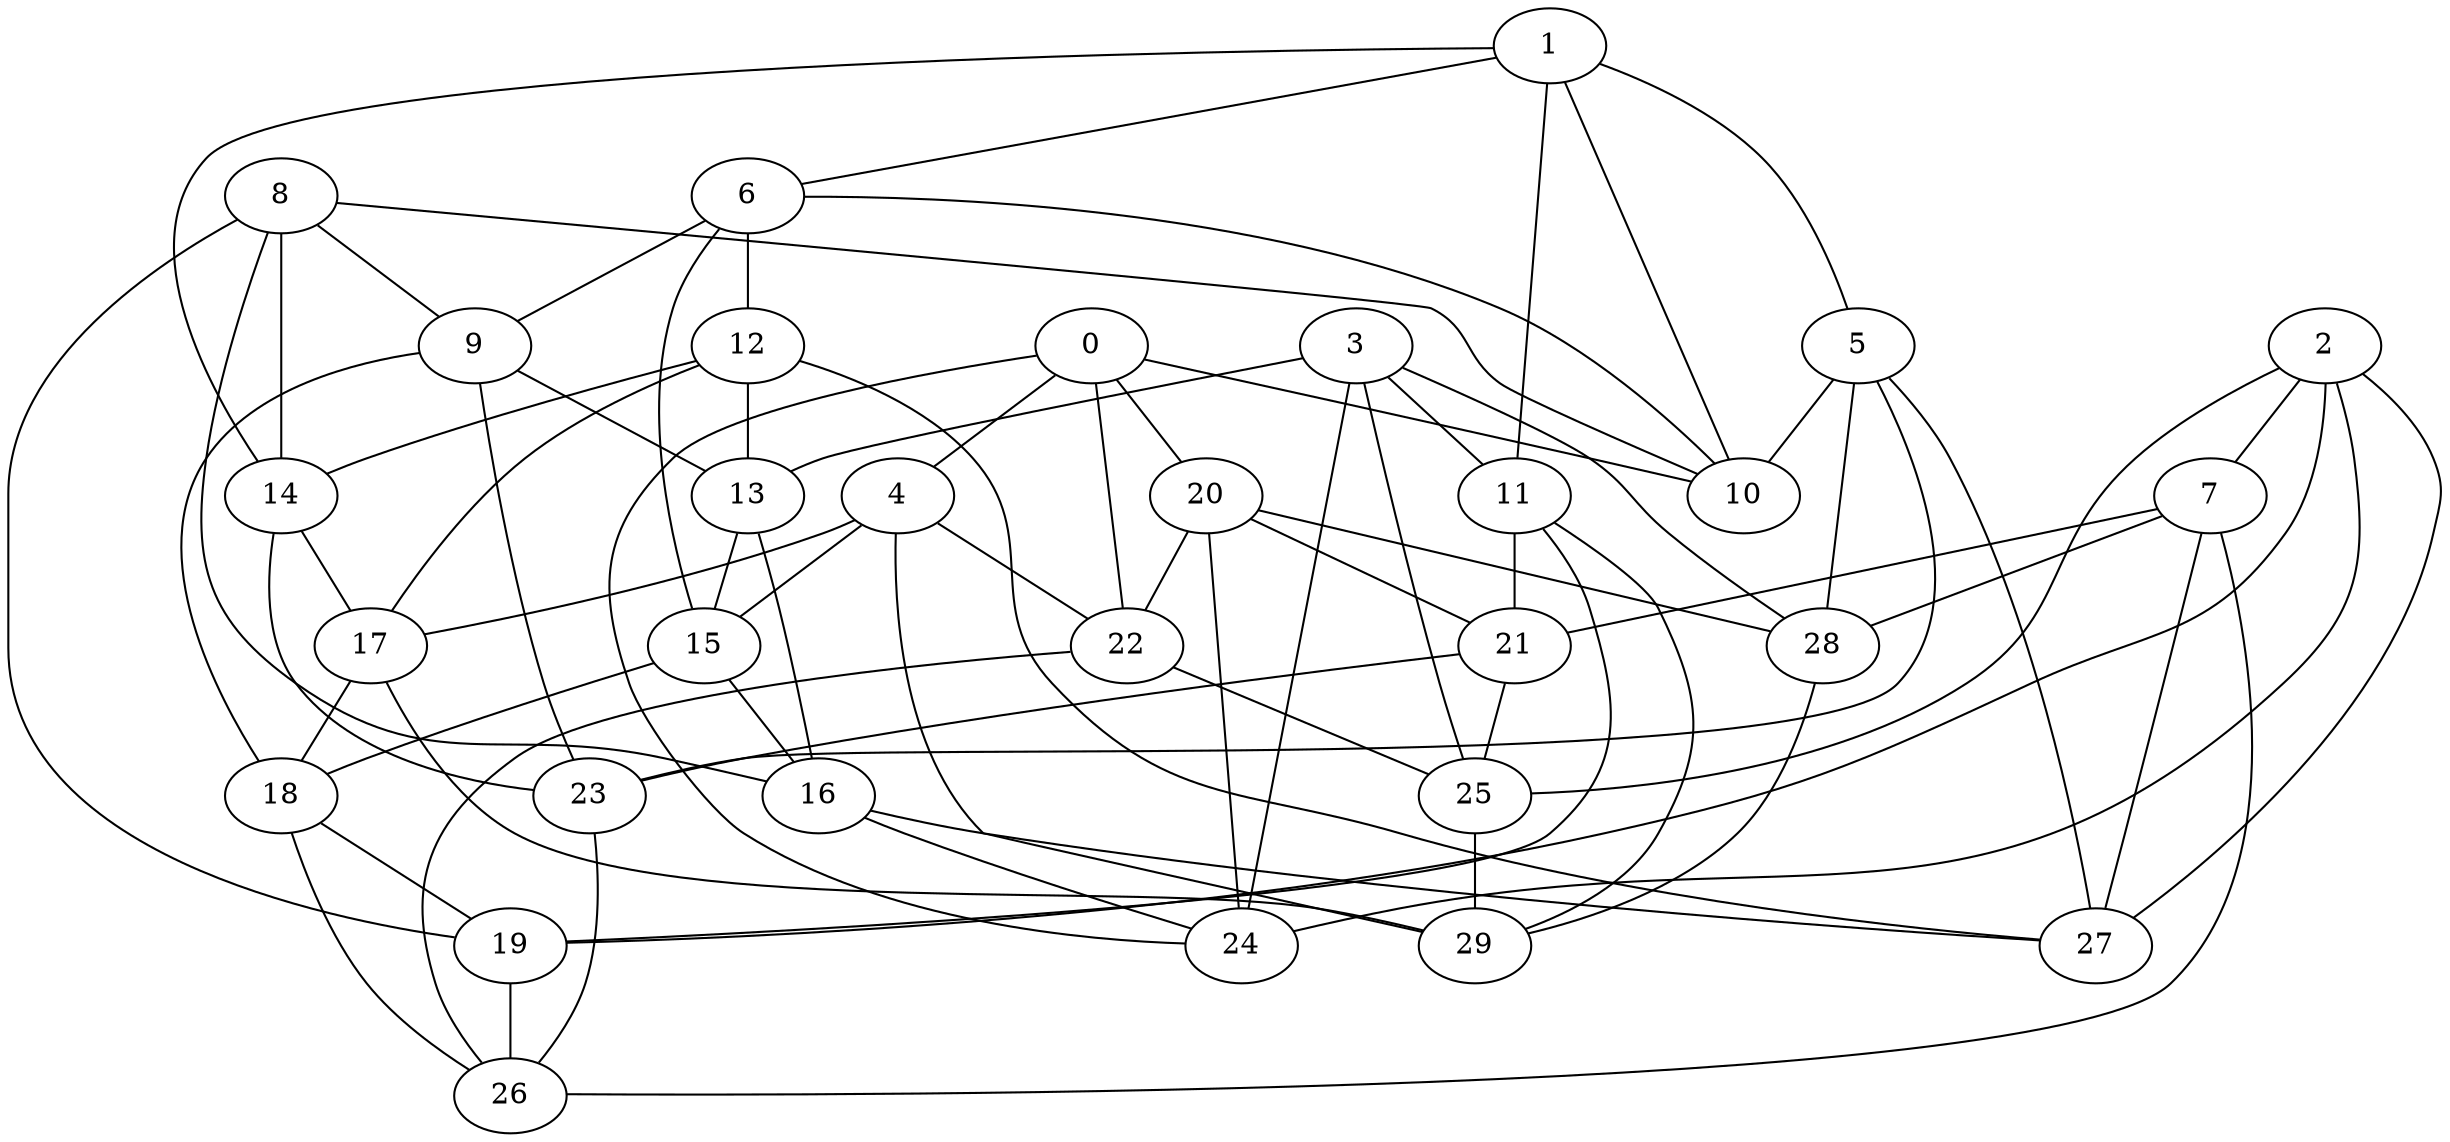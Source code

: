 graph grafoBarabasi_30_5  {
0;
1;
2;
3;
4;
5;
6;
7;
8;
9;
10;
11;
12;
13;
14;
15;
16;
17;
18;
19;
20;
21;
22;
23;
24;
25;
26;
27;
28;
29;
0 -- 22;
0 -- 10;
0 -- 20;
0 -- 24;
0 -- 4;
1 -- 11;
1 -- 6;
1 -- 14;
1 -- 10;
1 -- 5;
2 -- 7;
2 -- 25;
2 -- 19;
2 -- 27;
2 -- 24;
3 -- 11;
3 -- 13;
3 -- 25;
3 -- 24;
3 -- 28;
4 -- 29;
4 -- 17;
4 -- 15;
4 -- 22;
5 -- 27;
5 -- 28;
5 -- 10;
5 -- 23;
6 -- 10;
6 -- 9;
6 -- 12;
6 -- 15;
7 -- 28;
7 -- 27;
7 -- 21;
7 -- 26;
8 -- 14;
8 -- 16;
8 -- 10;
8 -- 19;
8 -- 9;
9 -- 13;
9 -- 23;
9 -- 18;
11 -- 21;
11 -- 19;
11 -- 29;
12 -- 13;
12 -- 27;
12 -- 14;
12 -- 17;
13 -- 15;
13 -- 16;
14 -- 23;
14 -- 17;
15 -- 16;
15 -- 18;
16 -- 24;
16 -- 27;
17 -- 18;
17 -- 29;
18 -- 26;
18 -- 19;
19 -- 26;
20 -- 21;
20 -- 24;
20 -- 22;
20 -- 28;
21 -- 25;
21 -- 23;
22 -- 25;
22 -- 26;
23 -- 26;
25 -- 29;
28 -- 29;
}